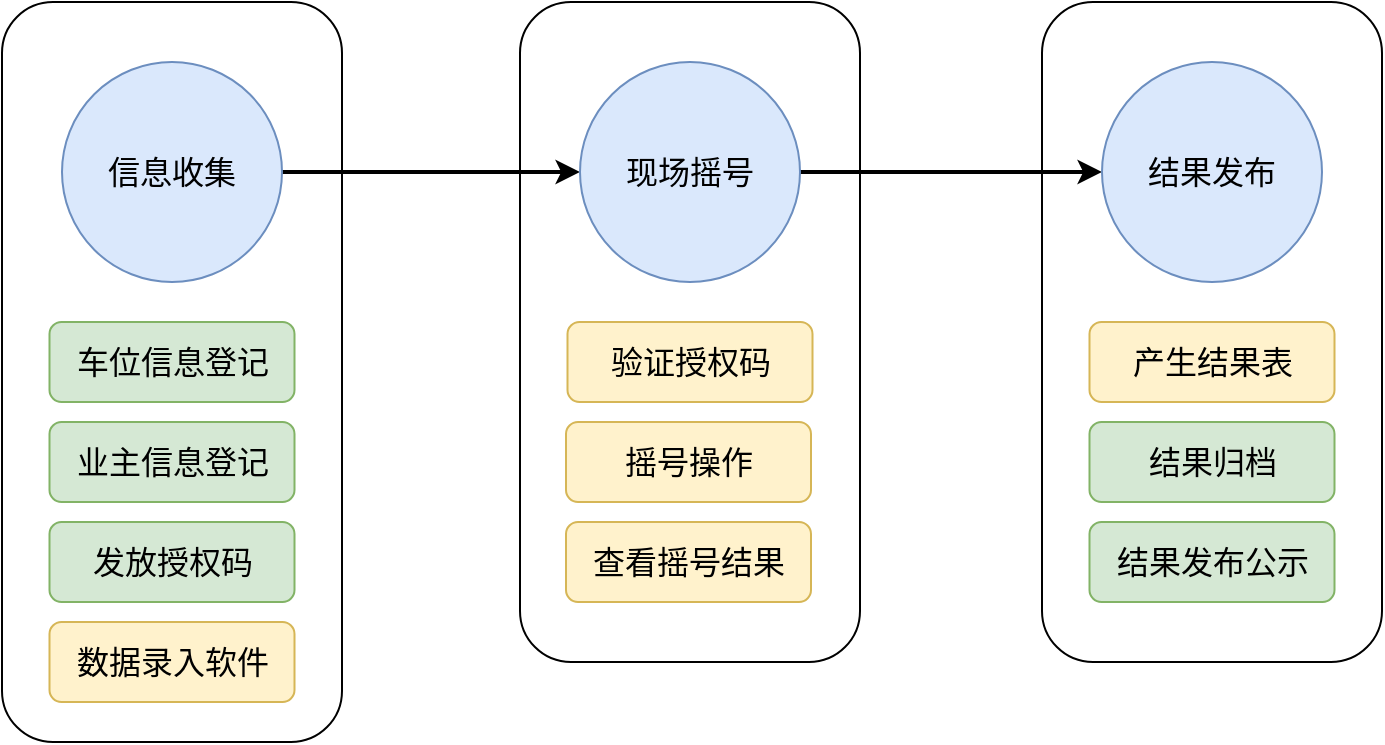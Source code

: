<mxfile version="14.5.1" type="device"><diagram id="R09swmPYSCQvIt_ZHmtf" name="第 1 页"><mxGraphModel dx="969" dy="588" grid="1" gridSize="10" guides="1" tooltips="1" connect="1" arrows="1" fold="1" page="1" pageScale="1" pageWidth="827" pageHeight="1169" math="0" shadow="0"><root><mxCell id="0"/><mxCell id="1" parent="0"/><mxCell id="Y-bnLTQa8LTTY23VoJra-18" value="" style="rounded=1;whiteSpace=wrap;html=1;fontSize=16;" vertex="1" parent="1"><mxGeometry x="590" y="90" width="170" height="330" as="geometry"/></mxCell><mxCell id="Y-bnLTQa8LTTY23VoJra-17" value="" style="rounded=1;whiteSpace=wrap;html=1;fontSize=16;" vertex="1" parent="1"><mxGeometry x="329" y="90" width="170" height="330" as="geometry"/></mxCell><mxCell id="Y-bnLTQa8LTTY23VoJra-16" value="" style="rounded=1;whiteSpace=wrap;html=1;fontSize=16;" vertex="1" parent="1"><mxGeometry x="70" y="90" width="170" height="370" as="geometry"/></mxCell><mxCell id="Y-bnLTQa8LTTY23VoJra-11" style="edgeStyle=orthogonalEdgeStyle;rounded=0;orthogonalLoop=1;jettySize=auto;html=1;exitX=1;exitY=0.5;exitDx=0;exitDy=0;entryX=0;entryY=0.5;entryDx=0;entryDy=0;fontSize=16;strokeWidth=2;" edge="1" parent="1" source="Y-bnLTQa8LTTY23VoJra-1" target="Y-bnLTQa8LTTY23VoJra-2"><mxGeometry relative="1" as="geometry"/></mxCell><mxCell id="Y-bnLTQa8LTTY23VoJra-1" value="信息收集" style="ellipse;whiteSpace=wrap;html=1;aspect=fixed;fillColor=#dae8fc;strokeColor=#6c8ebf;fontSize=16;" vertex="1" parent="1"><mxGeometry x="100" y="120" width="110" height="110" as="geometry"/></mxCell><mxCell id="Y-bnLTQa8LTTY23VoJra-12" style="edgeStyle=orthogonalEdgeStyle;rounded=0;orthogonalLoop=1;jettySize=auto;html=1;exitX=1;exitY=0.5;exitDx=0;exitDy=0;entryX=0;entryY=0.5;entryDx=0;entryDy=0;strokeWidth=2;fontSize=16;" edge="1" parent="1" source="Y-bnLTQa8LTTY23VoJra-2" target="Y-bnLTQa8LTTY23VoJra-3"><mxGeometry relative="1" as="geometry"/></mxCell><mxCell id="Y-bnLTQa8LTTY23VoJra-2" value="现场摇号" style="ellipse;whiteSpace=wrap;html=1;aspect=fixed;fillColor=#dae8fc;strokeColor=#6c8ebf;fontSize=16;" vertex="1" parent="1"><mxGeometry x="359" y="120" width="110" height="110" as="geometry"/></mxCell><mxCell id="Y-bnLTQa8LTTY23VoJra-3" value="结果发布" style="ellipse;whiteSpace=wrap;html=1;aspect=fixed;fillColor=#dae8fc;strokeColor=#6c8ebf;fontSize=16;" vertex="1" parent="1"><mxGeometry x="620" y="120" width="110" height="110" as="geometry"/></mxCell><mxCell id="Y-bnLTQa8LTTY23VoJra-4" value="车位信息登记" style="rounded=1;whiteSpace=wrap;html=1;fontSize=16;fillColor=#d5e8d4;strokeColor=#82b366;" vertex="1" parent="1"><mxGeometry x="93.75" y="250" width="122.5" height="40" as="geometry"/></mxCell><mxCell id="Y-bnLTQa8LTTY23VoJra-5" value="业主信息登记" style="rounded=1;whiteSpace=wrap;html=1;fontSize=16;fillColor=#d5e8d4;strokeColor=#82b366;" vertex="1" parent="1"><mxGeometry x="93.75" y="300" width="122.5" height="40" as="geometry"/></mxCell><mxCell id="Y-bnLTQa8LTTY23VoJra-6" value="数据录入软件" style="rounded=1;whiteSpace=wrap;html=1;fontSize=16;fillColor=#fff2cc;strokeColor=#d6b656;" vertex="1" parent="1"><mxGeometry x="93.75" y="400" width="122.5" height="40" as="geometry"/></mxCell><mxCell id="Y-bnLTQa8LTTY23VoJra-7" value="验证授权码" style="rounded=1;whiteSpace=wrap;html=1;fontSize=16;fillColor=#fff2cc;strokeColor=#d6b656;" vertex="1" parent="1"><mxGeometry x="352.75" y="250" width="122.5" height="40" as="geometry"/></mxCell><mxCell id="Y-bnLTQa8LTTY23VoJra-8" value="发放授权码" style="rounded=1;whiteSpace=wrap;html=1;fontSize=16;fillColor=#d5e8d4;strokeColor=#82b366;" vertex="1" parent="1"><mxGeometry x="93.75" y="350" width="122.5" height="40" as="geometry"/></mxCell><mxCell id="Y-bnLTQa8LTTY23VoJra-9" value="摇号操作" style="rounded=1;whiteSpace=wrap;html=1;fontSize=16;fillColor=#fff2cc;strokeColor=#d6b656;" vertex="1" parent="1"><mxGeometry x="352" y="300" width="122.5" height="40" as="geometry"/></mxCell><mxCell id="Y-bnLTQa8LTTY23VoJra-10" value="查看摇号结果" style="rounded=1;whiteSpace=wrap;html=1;fontSize=16;fillColor=#fff2cc;strokeColor=#d6b656;" vertex="1" parent="1"><mxGeometry x="352" y="350" width="122.5" height="40" as="geometry"/></mxCell><mxCell id="Y-bnLTQa8LTTY23VoJra-13" value="产生结果表" style="rounded=1;whiteSpace=wrap;html=1;fontSize=16;fillColor=#fff2cc;strokeColor=#d6b656;" vertex="1" parent="1"><mxGeometry x="613.75" y="250" width="122.5" height="40" as="geometry"/></mxCell><mxCell id="Y-bnLTQa8LTTY23VoJra-14" value="结果归档" style="rounded=1;whiteSpace=wrap;html=1;fontSize=16;fillColor=#d5e8d4;strokeColor=#82b366;" vertex="1" parent="1"><mxGeometry x="613.75" y="300" width="122.5" height="40" as="geometry"/></mxCell><mxCell id="Y-bnLTQa8LTTY23VoJra-15" value="结果发布公示" style="rounded=1;whiteSpace=wrap;html=1;fontSize=16;fillColor=#d5e8d4;strokeColor=#82b366;" vertex="1" parent="1"><mxGeometry x="613.75" y="350" width="122.5" height="40" as="geometry"/></mxCell></root></mxGraphModel></diagram></mxfile>